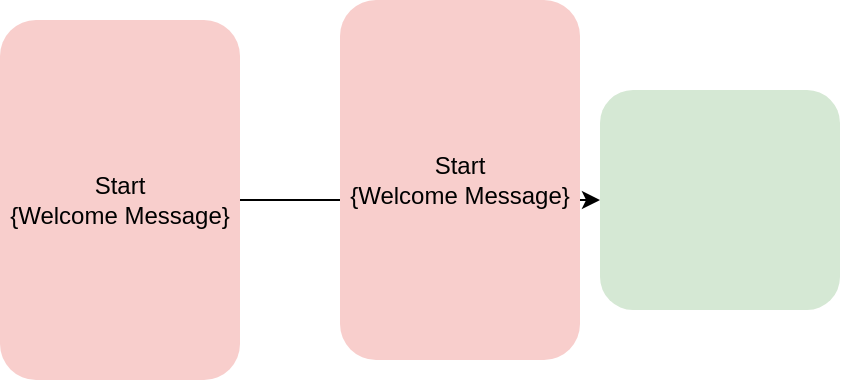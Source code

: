 <mxfile version="14.0.3" type="github">
  <diagram id="aIoEkn1YH7cAKrpfLnDC" name="Page-1">
    <mxGraphModel dx="952" dy="555" grid="1" gridSize="10" guides="1" tooltips="1" connect="1" arrows="1" fold="1" page="1" pageScale="1" pageWidth="4681" pageHeight="3300" math="0" shadow="0">
      <root>
        <mxCell id="0" />
        <mxCell id="1" parent="0" />
        <mxCell id="WCCu6j-aC2i8GrxxN_Te-6" style="edgeStyle=orthogonalEdgeStyle;rounded=0;orthogonalLoop=1;jettySize=auto;html=1;entryX=0;entryY=0.5;entryDx=0;entryDy=0;" edge="1" parent="1" source="WCCu6j-aC2i8GrxxN_Te-3" target="WCCu6j-aC2i8GrxxN_Te-4">
          <mxGeometry relative="1" as="geometry" />
        </mxCell>
        <mxCell id="WCCu6j-aC2i8GrxxN_Te-3" value="Start&lt;br&gt;{Welcome Message}" style="rounded=1;whiteSpace=wrap;html=1;fillColor=#f8cecc;strokeColor=none;" vertex="1" parent="1">
          <mxGeometry x="60" y="1930" width="120" height="180" as="geometry" />
        </mxCell>
        <mxCell id="WCCu6j-aC2i8GrxxN_Te-4" value="" style="rounded=1;whiteSpace=wrap;html=1;fillColor=#d5e8d4;strokeColor=none;" vertex="1" parent="1">
          <mxGeometry x="360" y="1965" width="120" height="110" as="geometry" />
        </mxCell>
        <mxCell id="WCCu6j-aC2i8GrxxN_Te-8" value="Start&lt;br&gt;{Welcome Message}" style="rounded=1;whiteSpace=wrap;html=1;fillColor=#f8cecc;strokeColor=none;" vertex="1" parent="1">
          <mxGeometry x="230.0" y="1920" width="120" height="180" as="geometry" />
        </mxCell>
      </root>
    </mxGraphModel>
  </diagram>
</mxfile>
